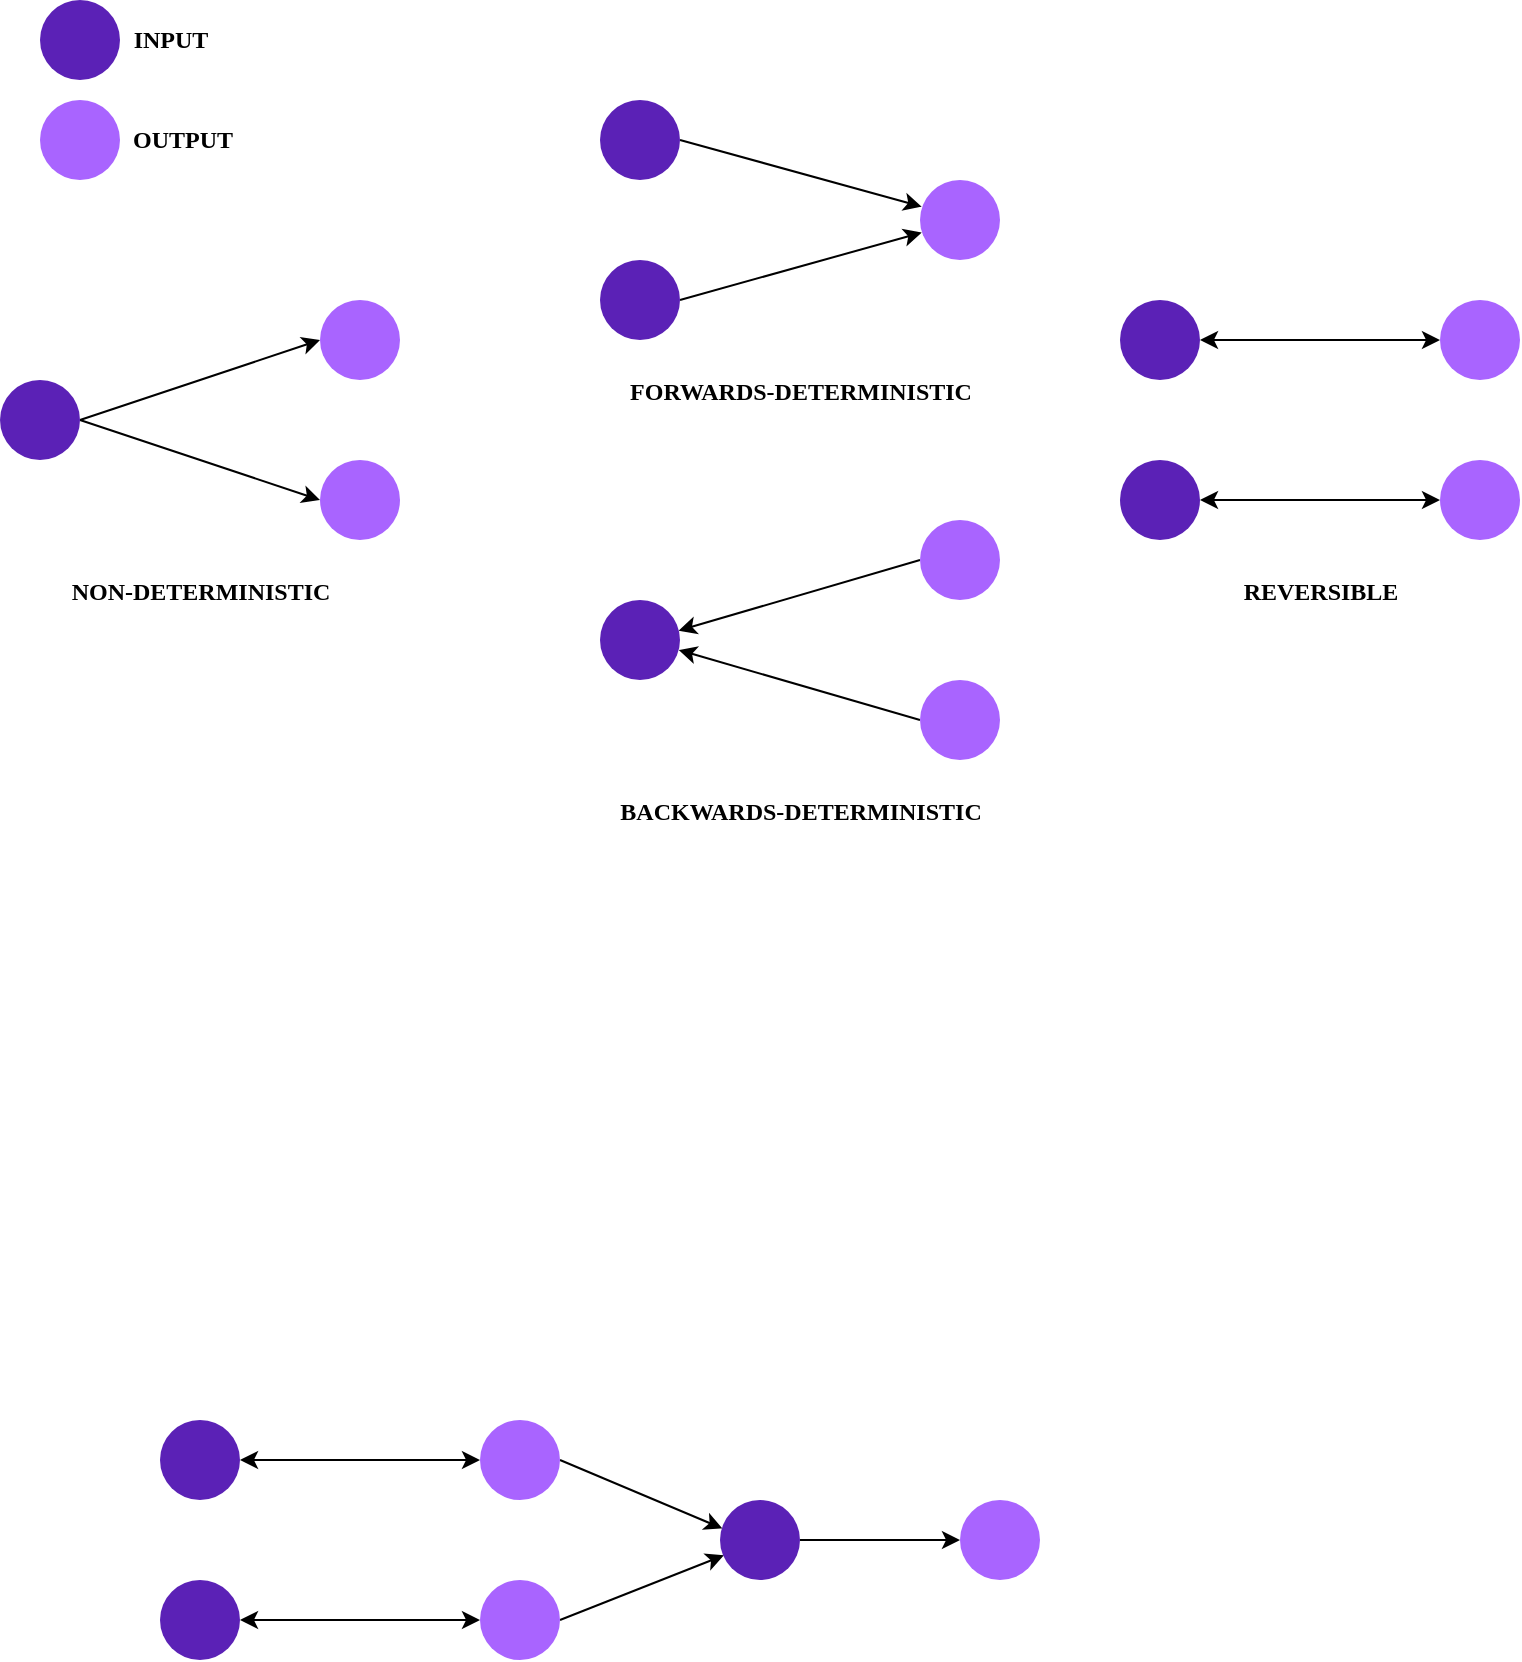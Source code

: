 <mxfile version="15.2.7" type="device"><diagram id="ncOiImM_9ieiUboRAsY4" name="Page-1"><mxGraphModel dx="749" dy="583" grid="1" gridSize="10" guides="1" tooltips="1" connect="1" arrows="1" fold="1" page="1" pageScale="1" pageWidth="10000" pageHeight="10000" math="0" shadow="0"><root><mxCell id="0"/><mxCell id="1" parent="0"/><mxCell id="_I9s--RqrFrJ-cKBpBN--4" style="orthogonalLoop=1;jettySize=auto;html=1;exitX=1;exitY=0.5;exitDx=0;exitDy=0;entryX=0;entryY=0.5;entryDx=0;entryDy=0;jumpStyle=line;strokeColor=default;sketch=0;" parent="1" source="_I9s--RqrFrJ-cKBpBN--1" target="_I9s--RqrFrJ-cKBpBN--2" edge="1"><mxGeometry relative="1" as="geometry"/></mxCell><mxCell id="_I9s--RqrFrJ-cKBpBN--6" style="edgeStyle=none;sketch=0;jumpStyle=line;orthogonalLoop=1;jettySize=auto;html=1;exitX=1;exitY=0.5;exitDx=0;exitDy=0;entryX=0;entryY=0.5;entryDx=0;entryDy=0;strokeColor=default;" parent="1" source="_I9s--RqrFrJ-cKBpBN--1" target="_I9s--RqrFrJ-cKBpBN--3" edge="1"><mxGeometry relative="1" as="geometry"/></mxCell><mxCell id="_I9s--RqrFrJ-cKBpBN--1" value="" style="ellipse;whiteSpace=wrap;html=1;aspect=fixed;strokeColor=none;fillColor=#5b21b6;" parent="1" vertex="1"><mxGeometry x="400" y="360" width="40" height="40" as="geometry"/></mxCell><mxCell id="_I9s--RqrFrJ-cKBpBN--2" value="" style="ellipse;whiteSpace=wrap;html=1;aspect=fixed;fillColor=#A964FF;strokeColor=none;" parent="1" vertex="1"><mxGeometry x="560" y="320" width="40" height="40" as="geometry"/></mxCell><mxCell id="_I9s--RqrFrJ-cKBpBN--3" value="" style="ellipse;whiteSpace=wrap;html=1;aspect=fixed;fillColor=#A964FF;strokeColor=none;" parent="1" vertex="1"><mxGeometry x="560" y="400" width="40" height="40" as="geometry"/></mxCell><mxCell id="_I9s--RqrFrJ-cKBpBN--7" value="&lt;b&gt;NON-DETERMINISTIC&lt;/b&gt;" style="text;html=1;align=center;verticalAlign=middle;resizable=0;points=[];autosize=1;strokeColor=none;fillColor=none;fontFamily=PP Mori;" parent="1" vertex="1"><mxGeometry x="430" y="456" width="140" height="20" as="geometry"/></mxCell><mxCell id="_I9s--RqrFrJ-cKBpBN--8" style="orthogonalLoop=1;jettySize=auto;html=1;exitX=1;exitY=0.5;exitDx=0;exitDy=0;entryX=0.021;entryY=0.333;entryDx=0;entryDy=0;jumpStyle=line;strokeColor=default;sketch=0;entryPerimeter=0;" parent="1" source="_I9s--RqrFrJ-cKBpBN--10" target="_I9s--RqrFrJ-cKBpBN--11" edge="1"><mxGeometry relative="1" as="geometry"/></mxCell><mxCell id="_I9s--RqrFrJ-cKBpBN--10" value="" style="ellipse;whiteSpace=wrap;html=1;aspect=fixed;strokeColor=none;fillColor=#5b21b6;" parent="1" vertex="1"><mxGeometry x="700" y="220" width="40" height="40" as="geometry"/></mxCell><mxCell id="_I9s--RqrFrJ-cKBpBN--11" value="" style="ellipse;whiteSpace=wrap;html=1;aspect=fixed;fillColor=#A964FF;strokeColor=none;" parent="1" vertex="1"><mxGeometry x="860" y="260" width="40" height="40" as="geometry"/></mxCell><mxCell id="_I9s--RqrFrJ-cKBpBN--13" value="&lt;b&gt;FORWARDS-DETERMINISTIC&lt;/b&gt;" style="text;html=1;align=center;verticalAlign=middle;resizable=0;points=[];autosize=1;strokeColor=none;fillColor=none;fontFamily=PP Mori;" parent="1" vertex="1"><mxGeometry x="710" y="356" width="180" height="20" as="geometry"/></mxCell><mxCell id="_I9s--RqrFrJ-cKBpBN--15" style="edgeStyle=none;sketch=0;jumpStyle=line;orthogonalLoop=1;jettySize=auto;html=1;exitX=1;exitY=0.5;exitDx=0;exitDy=0;fontFamily=PP Mori;strokeColor=default;entryX=0.021;entryY=0.657;entryDx=0;entryDy=0;entryPerimeter=0;" parent="1" source="_I9s--RqrFrJ-cKBpBN--14" target="_I9s--RqrFrJ-cKBpBN--11" edge="1"><mxGeometry relative="1" as="geometry"><mxPoint x="870" y="287" as="targetPoint"/></mxGeometry></mxCell><mxCell id="_I9s--RqrFrJ-cKBpBN--14" value="" style="ellipse;whiteSpace=wrap;html=1;aspect=fixed;strokeColor=none;fillColor=#5b21b6;" parent="1" vertex="1"><mxGeometry x="700" y="300" width="40" height="40" as="geometry"/></mxCell><mxCell id="_I9s--RqrFrJ-cKBpBN--24" style="edgeStyle=none;sketch=0;jumpStyle=line;orthogonalLoop=1;jettySize=auto;html=1;exitX=1;exitY=0.5;exitDx=0;exitDy=0;entryX=0;entryY=0.5;entryDx=0;entryDy=0;fontFamily=PP Mori;strokeColor=default;startArrow=classic;startFill=1;" parent="1" source="_I9s--RqrFrJ-cKBpBN--17" target="_I9s--RqrFrJ-cKBpBN--22" edge="1"><mxGeometry relative="1" as="geometry"/></mxCell><mxCell id="_I9s--RqrFrJ-cKBpBN--17" value="" style="ellipse;whiteSpace=wrap;html=1;aspect=fixed;strokeColor=none;fillColor=#5b21b6;" parent="1" vertex="1"><mxGeometry x="960" y="320" width="40" height="40" as="geometry"/></mxCell><mxCell id="_I9s--RqrFrJ-cKBpBN--18" value="" style="ellipse;whiteSpace=wrap;html=1;aspect=fixed;fillColor=#A964FF;strokeColor=none;" parent="1" vertex="1"><mxGeometry x="1120" y="400" width="40" height="40" as="geometry"/></mxCell><mxCell id="_I9s--RqrFrJ-cKBpBN--19" value="&lt;b&gt;REVERSIBLE&lt;/b&gt;" style="text;html=1;align=center;verticalAlign=middle;resizable=0;points=[];autosize=1;strokeColor=none;fillColor=none;fontFamily=PP Mori;" parent="1" vertex="1"><mxGeometry x="1015" y="456" width="90" height="20" as="geometry"/></mxCell><mxCell id="_I9s--RqrFrJ-cKBpBN--23" style="edgeStyle=none;sketch=0;jumpStyle=line;orthogonalLoop=1;jettySize=auto;html=1;exitX=1;exitY=0.5;exitDx=0;exitDy=0;entryX=0;entryY=0.5;entryDx=0;entryDy=0;fontFamily=PP Mori;strokeColor=default;startArrow=classic;startFill=1;" parent="1" source="_I9s--RqrFrJ-cKBpBN--21" target="_I9s--RqrFrJ-cKBpBN--18" edge="1"><mxGeometry relative="1" as="geometry"/></mxCell><mxCell id="_I9s--RqrFrJ-cKBpBN--21" value="" style="ellipse;whiteSpace=wrap;html=1;aspect=fixed;strokeColor=none;fillColor=#5b21b6;" parent="1" vertex="1"><mxGeometry x="960" y="400" width="40" height="40" as="geometry"/></mxCell><mxCell id="_I9s--RqrFrJ-cKBpBN--22" value="" style="ellipse;whiteSpace=wrap;html=1;aspect=fixed;fillColor=#A964FF;strokeColor=none;" parent="1" vertex="1"><mxGeometry x="1120" y="320" width="40" height="40" as="geometry"/></mxCell><mxCell id="9XhKhcNvp7iRPdF5tudO-5" value="" style="group" parent="1" vertex="1" connectable="0"><mxGeometry x="420" y="170" width="90" height="40" as="geometry"/></mxCell><mxCell id="9XhKhcNvp7iRPdF5tudO-1" value="" style="ellipse;whiteSpace=wrap;html=1;aspect=fixed;strokeColor=none;fillColor=#5b21b6;" parent="9XhKhcNvp7iRPdF5tudO-5" vertex="1"><mxGeometry width="40" height="40" as="geometry"/></mxCell><mxCell id="9XhKhcNvp7iRPdF5tudO-3" value="INPUT" style="text;html=1;align=center;verticalAlign=middle;resizable=0;points=[];autosize=1;strokeColor=none;fillColor=none;fontFamily=PP Mori;fontStyle=1" parent="9XhKhcNvp7iRPdF5tudO-5" vertex="1"><mxGeometry x="40" y="10" width="50" height="20" as="geometry"/></mxCell><mxCell id="9XhKhcNvp7iRPdF5tudO-6" value="" style="group" parent="1" vertex="1" connectable="0"><mxGeometry x="420" y="220" width="106" height="40" as="geometry"/></mxCell><mxCell id="9XhKhcNvp7iRPdF5tudO-2" value="" style="ellipse;whiteSpace=wrap;html=1;aspect=fixed;fillColor=#A964FF;strokeColor=none;" parent="9XhKhcNvp7iRPdF5tudO-6" vertex="1"><mxGeometry width="40" height="40" as="geometry"/></mxCell><mxCell id="9XhKhcNvp7iRPdF5tudO-4" value="OUTPUT" style="text;html=1;align=center;verticalAlign=middle;resizable=0;points=[];autosize=1;strokeColor=none;fillColor=none;fontFamily=PP Mori;fontStyle=1" parent="9XhKhcNvp7iRPdF5tudO-6" vertex="1"><mxGeometry x="36" y="10" width="70" height="20" as="geometry"/></mxCell><mxCell id="9XhKhcNvp7iRPdF5tudO-17" style="orthogonalLoop=1;jettySize=auto;html=1;exitX=0.983;exitY=0.383;exitDx=0;exitDy=0;entryX=0;entryY=0.5;entryDx=0;entryDy=0;jumpStyle=line;strokeColor=default;sketch=0;startArrow=classic;startFill=1;endArrow=none;endFill=0;exitPerimeter=0;" parent="1" source="9XhKhcNvp7iRPdF5tudO-19" target="9XhKhcNvp7iRPdF5tudO-20" edge="1"><mxGeometry relative="1" as="geometry"/></mxCell><mxCell id="9XhKhcNvp7iRPdF5tudO-18" style="edgeStyle=none;sketch=0;jumpStyle=line;orthogonalLoop=1;jettySize=auto;html=1;entryX=0;entryY=0.5;entryDx=0;entryDy=0;strokeColor=default;startArrow=classic;startFill=1;endArrow=none;endFill=0;exitX=0.984;exitY=0.625;exitDx=0;exitDy=0;exitPerimeter=0;" parent="1" source="9XhKhcNvp7iRPdF5tudO-19" target="9XhKhcNvp7iRPdF5tudO-21" edge="1"><mxGeometry relative="1" as="geometry"><mxPoint x="741" y="497" as="sourcePoint"/></mxGeometry></mxCell><mxCell id="9XhKhcNvp7iRPdF5tudO-19" value="" style="ellipse;whiteSpace=wrap;html=1;aspect=fixed;strokeColor=none;fillColor=#5b21b6;" parent="1" vertex="1"><mxGeometry x="700" y="470" width="40" height="40" as="geometry"/></mxCell><mxCell id="9XhKhcNvp7iRPdF5tudO-20" value="" style="ellipse;whiteSpace=wrap;html=1;aspect=fixed;fillColor=#A964FF;strokeColor=none;" parent="1" vertex="1"><mxGeometry x="860" y="430" width="40" height="40" as="geometry"/></mxCell><mxCell id="9XhKhcNvp7iRPdF5tudO-21" value="" style="ellipse;whiteSpace=wrap;html=1;aspect=fixed;fillColor=#A964FF;strokeColor=none;" parent="1" vertex="1"><mxGeometry x="860" y="510" width="40" height="40" as="geometry"/></mxCell><mxCell id="9XhKhcNvp7iRPdF5tudO-22" value="&lt;b&gt;BACKWARDS-DETERMINISTIC&lt;/b&gt;" style="text;html=1;align=center;verticalAlign=middle;resizable=0;points=[];autosize=1;strokeColor=none;fillColor=none;fontFamily=PP Mori;" parent="1" vertex="1"><mxGeometry x="705" y="566" width="190" height="20" as="geometry"/></mxCell><mxCell id="lZ0OiNfyMdqxZK43DSoH-1" style="edgeStyle=none;sketch=0;jumpStyle=line;orthogonalLoop=1;jettySize=auto;html=1;exitX=1;exitY=0.5;exitDx=0;exitDy=0;entryX=0;entryY=0.5;entryDx=0;entryDy=0;fontFamily=PP Mori;strokeColor=default;startArrow=classic;startFill=1;" edge="1" parent="1" source="lZ0OiNfyMdqxZK43DSoH-2" target="lZ0OiNfyMdqxZK43DSoH-6"><mxGeometry relative="1" as="geometry"/></mxCell><mxCell id="lZ0OiNfyMdqxZK43DSoH-2" value="" style="ellipse;whiteSpace=wrap;html=1;aspect=fixed;strokeColor=none;fillColor=#5b21b6;" vertex="1" parent="1"><mxGeometry x="480" y="880" width="40" height="40" as="geometry"/></mxCell><mxCell id="lZ0OiNfyMdqxZK43DSoH-15" style="edgeStyle=none;rounded=0;orthogonalLoop=1;jettySize=auto;html=1;exitX=1;exitY=0.5;exitDx=0;exitDy=0;entryX=0.049;entryY=0.691;entryDx=0;entryDy=0;entryPerimeter=0;" edge="1" parent="1" source="lZ0OiNfyMdqxZK43DSoH-3" target="lZ0OiNfyMdqxZK43DSoH-10"><mxGeometry relative="1" as="geometry"/></mxCell><mxCell id="lZ0OiNfyMdqxZK43DSoH-3" value="" style="ellipse;whiteSpace=wrap;html=1;aspect=fixed;fillColor=#A964FF;strokeColor=none;" vertex="1" parent="1"><mxGeometry x="640" y="960" width="40" height="40" as="geometry"/></mxCell><mxCell id="lZ0OiNfyMdqxZK43DSoH-4" style="edgeStyle=none;sketch=0;jumpStyle=line;orthogonalLoop=1;jettySize=auto;html=1;exitX=1;exitY=0.5;exitDx=0;exitDy=0;entryX=0;entryY=0.5;entryDx=0;entryDy=0;fontFamily=PP Mori;strokeColor=default;startArrow=classic;startFill=1;" edge="1" parent="1" source="lZ0OiNfyMdqxZK43DSoH-5" target="lZ0OiNfyMdqxZK43DSoH-3"><mxGeometry relative="1" as="geometry"/></mxCell><mxCell id="lZ0OiNfyMdqxZK43DSoH-5" value="" style="ellipse;whiteSpace=wrap;html=1;aspect=fixed;strokeColor=none;fillColor=#5b21b6;" vertex="1" parent="1"><mxGeometry x="480" y="960" width="40" height="40" as="geometry"/></mxCell><mxCell id="lZ0OiNfyMdqxZK43DSoH-11" style="edgeStyle=none;rounded=0;orthogonalLoop=1;jettySize=auto;html=1;exitX=1;exitY=0.5;exitDx=0;exitDy=0;entryX=0.03;entryY=0.356;entryDx=0;entryDy=0;entryPerimeter=0;" edge="1" parent="1" source="lZ0OiNfyMdqxZK43DSoH-6" target="lZ0OiNfyMdqxZK43DSoH-10"><mxGeometry relative="1" as="geometry"/></mxCell><mxCell id="lZ0OiNfyMdqxZK43DSoH-6" value="" style="ellipse;whiteSpace=wrap;html=1;aspect=fixed;fillColor=#A964FF;strokeColor=none;" vertex="1" parent="1"><mxGeometry x="640" y="880" width="40" height="40" as="geometry"/></mxCell><mxCell id="lZ0OiNfyMdqxZK43DSoH-13" style="edgeStyle=none;rounded=0;orthogonalLoop=1;jettySize=auto;html=1;exitX=1;exitY=0.5;exitDx=0;exitDy=0;entryX=0;entryY=0.5;entryDx=0;entryDy=0;" edge="1" parent="1" source="lZ0OiNfyMdqxZK43DSoH-10" target="lZ0OiNfyMdqxZK43DSoH-12"><mxGeometry relative="1" as="geometry"/></mxCell><mxCell id="lZ0OiNfyMdqxZK43DSoH-10" value="" style="ellipse;whiteSpace=wrap;html=1;aspect=fixed;strokeColor=none;fillColor=#5b21b6;" vertex="1" parent="1"><mxGeometry x="760" y="920" width="40" height="40" as="geometry"/></mxCell><mxCell id="lZ0OiNfyMdqxZK43DSoH-12" value="" style="ellipse;whiteSpace=wrap;html=1;aspect=fixed;fillColor=#A964FF;strokeColor=none;" vertex="1" parent="1"><mxGeometry x="880" y="920" width="40" height="40" as="geometry"/></mxCell></root></mxGraphModel></diagram></mxfile>